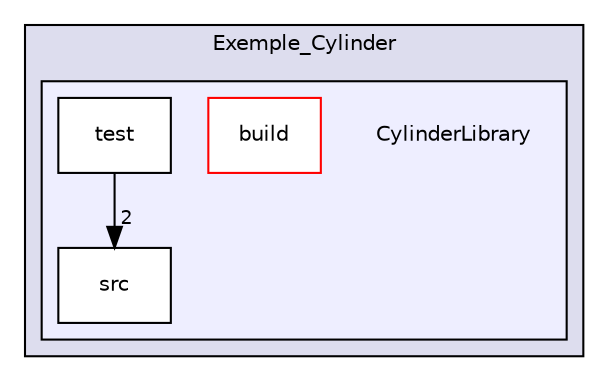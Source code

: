 digraph G {
  compound=true
  node [ fontsize=10, fontname="Helvetica"];
  edge [ labelfontsize=9, labelfontname="Helvetica"];
  subgraph clusterdir_C_3A_2FUsers_2Fsiham_2FDesktop_2FZylinder_2FExemple_5FCylinder_2F {
    graph [ bgcolor="#ddddee", pencolor="black", label="Exemple_Cylinder" fontname="Helvetica", fontsize=10, URL="dir_C_3A_2FUsers_2Fsiham_2FDesktop_2FZylinder_2FExemple_5FCylinder_2F.html"]
  subgraph clusterdir_C_3A_2FUsers_2Fsiham_2FDesktop_2FZylinder_2FExemple_5FCylinder_2FCylinderLibrary_2F {
    graph [ bgcolor="#eeeeff", pencolor="black", label="" URL="dir_C_3A_2FUsers_2Fsiham_2FDesktop_2FZylinder_2FExemple_5FCylinder_2FCylinderLibrary_2F.html"];
    dir_C_3A_2FUsers_2Fsiham_2FDesktop_2FZylinder_2FExemple_5FCylinder_2FCylinderLibrary_2F [shape=plaintext label="CylinderLibrary"];
    dir_C_3A_2FUsers_2Fsiham_2FDesktop_2FZylinder_2FExemple_5FCylinder_2FCylinderLibrary_2Fbuild_2F [shape=box label="build" color="red" fillcolor="white" style="filled" URL="dir_C_3A_2FUsers_2Fsiham_2FDesktop_2FZylinder_2FExemple_5FCylinder_2FCylinderLibrary_2Fbuild_2F.html"];
    dir_C_3A_2FUsers_2Fsiham_2FDesktop_2FZylinder_2FExemple_5FCylinder_2FCylinderLibrary_2Fsrc_2F [shape=box label="src" color="black" fillcolor="white" style="filled" URL="dir_C_3A_2FUsers_2Fsiham_2FDesktop_2FZylinder_2FExemple_5FCylinder_2FCylinderLibrary_2Fsrc_2F.html"];
    dir_C_3A_2FUsers_2Fsiham_2FDesktop_2FZylinder_2FExemple_5FCylinder_2FCylinderLibrary_2Ftest_2F [shape=box label="test" color="black" fillcolor="white" style="filled" URL="dir_C_3A_2FUsers_2Fsiham_2FDesktop_2FZylinder_2FExemple_5FCylinder_2FCylinderLibrary_2Ftest_2F.html"];
  }
  }
  dir_C_3A_2FUsers_2Fsiham_2FDesktop_2FZylinder_2FExemple_5FCylinder_2FCylinderLibrary_2Ftest_2F->dir_C_3A_2FUsers_2Fsiham_2FDesktop_2FZylinder_2FExemple_5FCylinder_2FCylinderLibrary_2Fsrc_2F [headlabel="2", labeldistance=1.5 headhref="dir_000011_000010.html"];
}
